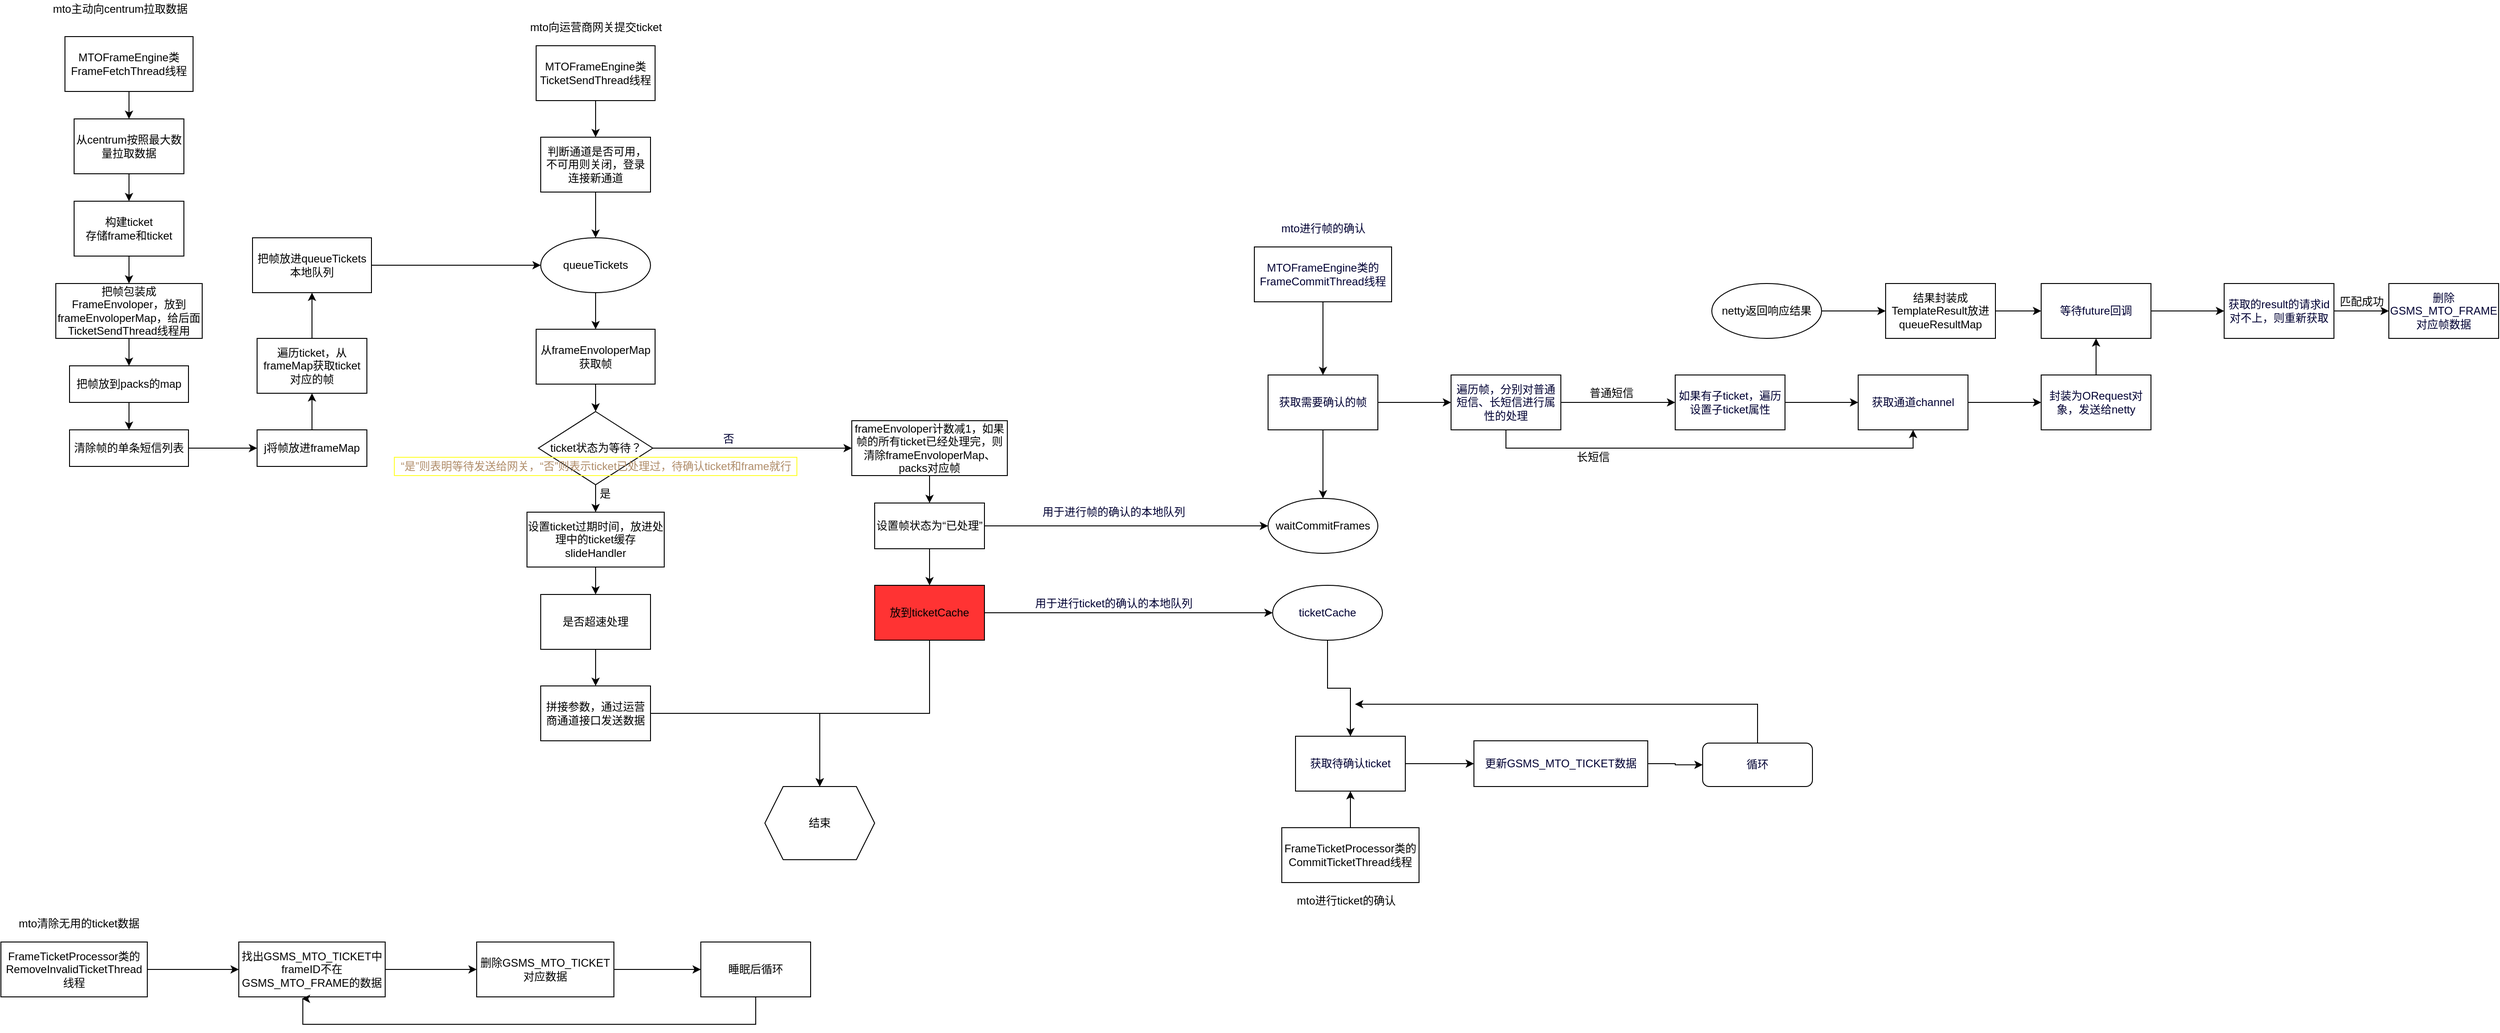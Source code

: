 <mxfile version="16.4.11" type="github">
  <diagram id="jcY7ooaBt1fVpuYnFyNR" name="Page-1">
    <mxGraphModel dx="2249" dy="762" grid="1" gridSize="10" guides="1" tooltips="1" connect="1" arrows="1" fold="1" page="1" pageScale="1" pageWidth="827" pageHeight="1169" math="0" shadow="0">
      <root>
        <mxCell id="0" />
        <mxCell id="1" parent="0" />
        <mxCell id="A4tvJZTRH_C_EzSOmPlB-1" value="mto主动向centrum拉取数据" style="text;html=1;align=center;verticalAlign=middle;resizable=0;points=[];autosize=1;strokeColor=none;fillColor=none;" vertex="1" parent="1">
          <mxGeometry x="-20" y="50" width="160" height="20" as="geometry" />
        </mxCell>
        <mxCell id="A4tvJZTRH_C_EzSOmPlB-4" value="" style="edgeStyle=orthogonalEdgeStyle;rounded=0;orthogonalLoop=1;jettySize=auto;html=1;" edge="1" parent="1" source="A4tvJZTRH_C_EzSOmPlB-2" target="A4tvJZTRH_C_EzSOmPlB-3">
          <mxGeometry relative="1" as="geometry" />
        </mxCell>
        <mxCell id="A4tvJZTRH_C_EzSOmPlB-2" value="MTOFrameEngine类FrameFetchThread线程" style="whiteSpace=wrap;html=1;" vertex="1" parent="1">
          <mxGeometry y="90" width="140" height="60" as="geometry" />
        </mxCell>
        <mxCell id="A4tvJZTRH_C_EzSOmPlB-6" value="" style="edgeStyle=orthogonalEdgeStyle;rounded=0;orthogonalLoop=1;jettySize=auto;html=1;" edge="1" parent="1" source="A4tvJZTRH_C_EzSOmPlB-3" target="A4tvJZTRH_C_EzSOmPlB-5">
          <mxGeometry relative="1" as="geometry" />
        </mxCell>
        <mxCell id="A4tvJZTRH_C_EzSOmPlB-3" value="从centrum按照最大数量拉取数据" style="whiteSpace=wrap;html=1;" vertex="1" parent="1">
          <mxGeometry x="10" y="180" width="120" height="60" as="geometry" />
        </mxCell>
        <mxCell id="A4tvJZTRH_C_EzSOmPlB-8" value="" style="edgeStyle=orthogonalEdgeStyle;rounded=0;orthogonalLoop=1;jettySize=auto;html=1;" edge="1" parent="1" source="A4tvJZTRH_C_EzSOmPlB-5" target="A4tvJZTRH_C_EzSOmPlB-7">
          <mxGeometry relative="1" as="geometry" />
        </mxCell>
        <mxCell id="A4tvJZTRH_C_EzSOmPlB-5" value="构建ticket&lt;br&gt;存储frame和ticket" style="whiteSpace=wrap;html=1;" vertex="1" parent="1">
          <mxGeometry x="10" y="270" width="120" height="60" as="geometry" />
        </mxCell>
        <mxCell id="A4tvJZTRH_C_EzSOmPlB-10" value="" style="edgeStyle=orthogonalEdgeStyle;rounded=0;orthogonalLoop=1;jettySize=auto;html=1;" edge="1" parent="1" source="A4tvJZTRH_C_EzSOmPlB-7" target="A4tvJZTRH_C_EzSOmPlB-9">
          <mxGeometry relative="1" as="geometry" />
        </mxCell>
        <mxCell id="A4tvJZTRH_C_EzSOmPlB-7" value="把帧包装成FrameEnvoloper，放到frameEnvoloperMap，给后面TicketSendThread线程用" style="whiteSpace=wrap;html=1;" vertex="1" parent="1">
          <mxGeometry x="-10" y="360" width="160" height="60" as="geometry" />
        </mxCell>
        <mxCell id="A4tvJZTRH_C_EzSOmPlB-12" value="" style="edgeStyle=orthogonalEdgeStyle;rounded=0;orthogonalLoop=1;jettySize=auto;html=1;" edge="1" parent="1" source="A4tvJZTRH_C_EzSOmPlB-9" target="A4tvJZTRH_C_EzSOmPlB-11">
          <mxGeometry relative="1" as="geometry" />
        </mxCell>
        <mxCell id="A4tvJZTRH_C_EzSOmPlB-9" value="把帧放到packs的map" style="whiteSpace=wrap;html=1;" vertex="1" parent="1">
          <mxGeometry x="5" y="450" width="130" height="40" as="geometry" />
        </mxCell>
        <mxCell id="A4tvJZTRH_C_EzSOmPlB-14" value="" style="edgeStyle=orthogonalEdgeStyle;rounded=0;orthogonalLoop=1;jettySize=auto;html=1;" edge="1" parent="1" source="A4tvJZTRH_C_EzSOmPlB-11" target="A4tvJZTRH_C_EzSOmPlB-13">
          <mxGeometry relative="1" as="geometry" />
        </mxCell>
        <mxCell id="A4tvJZTRH_C_EzSOmPlB-11" value="清除帧的单条短信列表" style="whiteSpace=wrap;html=1;" vertex="1" parent="1">
          <mxGeometry x="5" y="520" width="130" height="40" as="geometry" />
        </mxCell>
        <mxCell id="A4tvJZTRH_C_EzSOmPlB-16" value="" style="edgeStyle=orthogonalEdgeStyle;rounded=0;orthogonalLoop=1;jettySize=auto;html=1;" edge="1" parent="1" source="A4tvJZTRH_C_EzSOmPlB-13" target="A4tvJZTRH_C_EzSOmPlB-15">
          <mxGeometry relative="1" as="geometry" />
        </mxCell>
        <mxCell id="A4tvJZTRH_C_EzSOmPlB-13" value="j将帧放进frameMap" style="whiteSpace=wrap;html=1;" vertex="1" parent="1">
          <mxGeometry x="210" y="520" width="120" height="40" as="geometry" />
        </mxCell>
        <mxCell id="A4tvJZTRH_C_EzSOmPlB-18" value="" style="edgeStyle=orthogonalEdgeStyle;rounded=0;orthogonalLoop=1;jettySize=auto;html=1;" edge="1" parent="1" source="A4tvJZTRH_C_EzSOmPlB-15" target="A4tvJZTRH_C_EzSOmPlB-17">
          <mxGeometry relative="1" as="geometry" />
        </mxCell>
        <mxCell id="A4tvJZTRH_C_EzSOmPlB-15" value="遍历ticket，从frameMap获取ticket对应的帧" style="whiteSpace=wrap;html=1;" vertex="1" parent="1">
          <mxGeometry x="210" y="420" width="120" height="60" as="geometry" />
        </mxCell>
        <mxCell id="A4tvJZTRH_C_EzSOmPlB-20" value="" style="edgeStyle=orthogonalEdgeStyle;rounded=0;orthogonalLoop=1;jettySize=auto;html=1;" edge="1" parent="1" source="A4tvJZTRH_C_EzSOmPlB-17" target="A4tvJZTRH_C_EzSOmPlB-19">
          <mxGeometry relative="1" as="geometry" />
        </mxCell>
        <mxCell id="A4tvJZTRH_C_EzSOmPlB-17" value="把帧放进queueTickets本地队列" style="whiteSpace=wrap;html=1;" vertex="1" parent="1">
          <mxGeometry x="205" y="310" width="130" height="60" as="geometry" />
        </mxCell>
        <mxCell id="A4tvJZTRH_C_EzSOmPlB-30" value="" style="edgeStyle=orthogonalEdgeStyle;rounded=0;orthogonalLoop=1;jettySize=auto;html=1;" edge="1" parent="1" source="A4tvJZTRH_C_EzSOmPlB-19" target="A4tvJZTRH_C_EzSOmPlB-29">
          <mxGeometry relative="1" as="geometry" />
        </mxCell>
        <mxCell id="A4tvJZTRH_C_EzSOmPlB-19" value="queueTickets" style="ellipse;whiteSpace=wrap;html=1;" vertex="1" parent="1">
          <mxGeometry x="520" y="310" width="120" height="60" as="geometry" />
        </mxCell>
        <mxCell id="A4tvJZTRH_C_EzSOmPlB-24" value="" style="edgeStyle=orthogonalEdgeStyle;rounded=0;orthogonalLoop=1;jettySize=auto;html=1;" edge="1" parent="1" source="A4tvJZTRH_C_EzSOmPlB-21" target="A4tvJZTRH_C_EzSOmPlB-19">
          <mxGeometry relative="1" as="geometry" />
        </mxCell>
        <mxCell id="A4tvJZTRH_C_EzSOmPlB-21" value="&amp;nbsp;判断通道是否可用，不可用则关闭，登录连接新通道" style="whiteSpace=wrap;html=1;" vertex="1" parent="1">
          <mxGeometry x="520" y="200" width="120" height="60" as="geometry" />
        </mxCell>
        <mxCell id="A4tvJZTRH_C_EzSOmPlB-27" value="" style="edgeStyle=orthogonalEdgeStyle;rounded=0;orthogonalLoop=1;jettySize=auto;html=1;" edge="1" parent="1" source="A4tvJZTRH_C_EzSOmPlB-26" target="A4tvJZTRH_C_EzSOmPlB-21">
          <mxGeometry relative="1" as="geometry" />
        </mxCell>
        <mxCell id="A4tvJZTRH_C_EzSOmPlB-26" value="MTOFrameEngine类TicketSendThread线程" style="whiteSpace=wrap;html=1;" vertex="1" parent="1">
          <mxGeometry x="515" y="100" width="130" height="60" as="geometry" />
        </mxCell>
        <mxCell id="A4tvJZTRH_C_EzSOmPlB-28" value="mto向运营商网关提交ticket" style="text;html=1;align=center;verticalAlign=middle;resizable=0;points=[];autosize=1;strokeColor=none;fillColor=none;" vertex="1" parent="1">
          <mxGeometry x="500" y="70" width="160" height="20" as="geometry" />
        </mxCell>
        <mxCell id="A4tvJZTRH_C_EzSOmPlB-32" value="" style="edgeStyle=orthogonalEdgeStyle;rounded=0;orthogonalLoop=1;jettySize=auto;html=1;" edge="1" parent="1" source="A4tvJZTRH_C_EzSOmPlB-29" target="A4tvJZTRH_C_EzSOmPlB-31">
          <mxGeometry relative="1" as="geometry" />
        </mxCell>
        <mxCell id="A4tvJZTRH_C_EzSOmPlB-29" value="从frameEnvoloperMap获取帧" style="whiteSpace=wrap;html=1;" vertex="1" parent="1">
          <mxGeometry x="515" y="410" width="130" height="60" as="geometry" />
        </mxCell>
        <mxCell id="A4tvJZTRH_C_EzSOmPlB-34" value="" style="edgeStyle=orthogonalEdgeStyle;rounded=0;orthogonalLoop=1;jettySize=auto;html=1;" edge="1" parent="1" source="A4tvJZTRH_C_EzSOmPlB-31" target="A4tvJZTRH_C_EzSOmPlB-33">
          <mxGeometry relative="1" as="geometry" />
        </mxCell>
        <mxCell id="A4tvJZTRH_C_EzSOmPlB-42" value="" style="edgeStyle=orthogonalEdgeStyle;rounded=0;orthogonalLoop=1;jettySize=auto;html=1;fontColor=#00FF00;" edge="1" parent="1" source="A4tvJZTRH_C_EzSOmPlB-31" target="A4tvJZTRH_C_EzSOmPlB-41">
          <mxGeometry relative="1" as="geometry" />
        </mxCell>
        <mxCell id="A4tvJZTRH_C_EzSOmPlB-31" value="ticket状态为等待？" style="rhombus;whiteSpace=wrap;html=1;" vertex="1" parent="1">
          <mxGeometry x="517.5" y="500" width="125" height="80" as="geometry" />
        </mxCell>
        <mxCell id="A4tvJZTRH_C_EzSOmPlB-36" value="" style="edgeStyle=orthogonalEdgeStyle;rounded=0;orthogonalLoop=1;jettySize=auto;html=1;" edge="1" parent="1" source="A4tvJZTRH_C_EzSOmPlB-33" target="A4tvJZTRH_C_EzSOmPlB-35">
          <mxGeometry relative="1" as="geometry" />
        </mxCell>
        <mxCell id="A4tvJZTRH_C_EzSOmPlB-33" value="设置ticket过期时间，放进处理中的ticket缓存slideHandler" style="whiteSpace=wrap;html=1;" vertex="1" parent="1">
          <mxGeometry x="505" y="610" width="150" height="60" as="geometry" />
        </mxCell>
        <mxCell id="A4tvJZTRH_C_EzSOmPlB-38" value="" style="edgeStyle=orthogonalEdgeStyle;rounded=0;orthogonalLoop=1;jettySize=auto;html=1;" edge="1" parent="1" source="A4tvJZTRH_C_EzSOmPlB-35" target="A4tvJZTRH_C_EzSOmPlB-37">
          <mxGeometry relative="1" as="geometry" />
        </mxCell>
        <mxCell id="A4tvJZTRH_C_EzSOmPlB-35" value="是否超速处理" style="whiteSpace=wrap;html=1;" vertex="1" parent="1">
          <mxGeometry x="520" y="700" width="120" height="60" as="geometry" />
        </mxCell>
        <mxCell id="A4tvJZTRH_C_EzSOmPlB-49" value="" style="edgeStyle=orthogonalEdgeStyle;rounded=0;orthogonalLoop=1;jettySize=auto;html=1;fontColor=#000033;" edge="1" parent="1" source="A4tvJZTRH_C_EzSOmPlB-37" target="A4tvJZTRH_C_EzSOmPlB-48">
          <mxGeometry relative="1" as="geometry" />
        </mxCell>
        <mxCell id="A4tvJZTRH_C_EzSOmPlB-37" value="拼接参数，通过运营商通道接口发送数据" style="whiteSpace=wrap;html=1;" vertex="1" parent="1">
          <mxGeometry x="520" y="800" width="120" height="60" as="geometry" />
        </mxCell>
        <mxCell id="A4tvJZTRH_C_EzSOmPlB-39" value="是" style="text;html=1;align=center;verticalAlign=middle;resizable=0;points=[];autosize=1;strokeColor=none;fillColor=none;" vertex="1" parent="1">
          <mxGeometry x="575" y="580" width="30" height="20" as="geometry" />
        </mxCell>
        <mxCell id="A4tvJZTRH_C_EzSOmPlB-40" value="&lt;font color=&quot;#b08d6a&quot;&gt;“是”则表明等待发送给网关，“否”则表示ticket已处理过，待确认ticket和frame就行&lt;/font&gt;" style="text;html=1;align=center;verticalAlign=middle;resizable=0;points=[];autosize=1;strokeColor=#FFFF33;fillColor=none;" vertex="1" parent="1">
          <mxGeometry x="360" y="550" width="440" height="20" as="geometry" />
        </mxCell>
        <mxCell id="A4tvJZTRH_C_EzSOmPlB-45" value="" style="edgeStyle=orthogonalEdgeStyle;rounded=0;orthogonalLoop=1;jettySize=auto;html=1;fontColor=#000033;" edge="1" parent="1" source="A4tvJZTRH_C_EzSOmPlB-41" target="A4tvJZTRH_C_EzSOmPlB-44">
          <mxGeometry relative="1" as="geometry" />
        </mxCell>
        <mxCell id="A4tvJZTRH_C_EzSOmPlB-41" value="frameEnvoloper计数减1，如果帧的所有ticket已经处理完，则清除frameEnvoloperMap、packs对应帧" style="whiteSpace=wrap;html=1;" vertex="1" parent="1">
          <mxGeometry x="860" y="510" width="170" height="60" as="geometry" />
        </mxCell>
        <mxCell id="A4tvJZTRH_C_EzSOmPlB-43" value="&lt;font color=&quot;#000033&quot;&gt;否&lt;/font&gt;" style="text;html=1;align=center;verticalAlign=middle;resizable=0;points=[];autosize=1;strokeColor=none;fillColor=none;fontColor=#00FF00;" vertex="1" parent="1">
          <mxGeometry x="710" y="520" width="30" height="20" as="geometry" />
        </mxCell>
        <mxCell id="A4tvJZTRH_C_EzSOmPlB-47" value="" style="edgeStyle=orthogonalEdgeStyle;rounded=0;orthogonalLoop=1;jettySize=auto;html=1;fontColor=#000033;" edge="1" parent="1" source="A4tvJZTRH_C_EzSOmPlB-44" target="A4tvJZTRH_C_EzSOmPlB-46">
          <mxGeometry relative="1" as="geometry" />
        </mxCell>
        <mxCell id="A4tvJZTRH_C_EzSOmPlB-52" value="" style="edgeStyle=orthogonalEdgeStyle;rounded=0;orthogonalLoop=1;jettySize=auto;html=1;fontColor=#000033;entryX=0;entryY=0.5;entryDx=0;entryDy=0;" edge="1" parent="1" source="A4tvJZTRH_C_EzSOmPlB-44" target="A4tvJZTRH_C_EzSOmPlB-55">
          <mxGeometry relative="1" as="geometry">
            <mxPoint x="1085" y="625" as="targetPoint" />
          </mxGeometry>
        </mxCell>
        <mxCell id="A4tvJZTRH_C_EzSOmPlB-44" value="设置帧状态为“已处理”" style="whiteSpace=wrap;html=1;fillColor=#FFFFFF;" vertex="1" parent="1">
          <mxGeometry x="885" y="600" width="120" height="50" as="geometry" />
        </mxCell>
        <mxCell id="A4tvJZTRH_C_EzSOmPlB-50" style="edgeStyle=orthogonalEdgeStyle;rounded=0;orthogonalLoop=1;jettySize=auto;html=1;entryX=0.5;entryY=0;entryDx=0;entryDy=0;fontColor=#000033;" edge="1" parent="1" source="A4tvJZTRH_C_EzSOmPlB-46" target="A4tvJZTRH_C_EzSOmPlB-48">
          <mxGeometry relative="1" as="geometry" />
        </mxCell>
        <mxCell id="A4tvJZTRH_C_EzSOmPlB-61" style="edgeStyle=orthogonalEdgeStyle;rounded=0;orthogonalLoop=1;jettySize=auto;html=1;exitX=1;exitY=0.5;exitDx=0;exitDy=0;entryX=0;entryY=0.5;entryDx=0;entryDy=0;fontColor=#000033;" edge="1" parent="1" source="A4tvJZTRH_C_EzSOmPlB-46" target="A4tvJZTRH_C_EzSOmPlB-60">
          <mxGeometry relative="1" as="geometry" />
        </mxCell>
        <mxCell id="A4tvJZTRH_C_EzSOmPlB-46" value="放到ticketCache" style="whiteSpace=wrap;html=1;fillColor=#FF3333;" vertex="1" parent="1">
          <mxGeometry x="885" y="690" width="120" height="60" as="geometry" />
        </mxCell>
        <mxCell id="A4tvJZTRH_C_EzSOmPlB-48" value="结束" style="shape=hexagon;perimeter=hexagonPerimeter2;whiteSpace=wrap;html=1;fixedSize=1;" vertex="1" parent="1">
          <mxGeometry x="765" y="910" width="120" height="80" as="geometry" />
        </mxCell>
        <mxCell id="A4tvJZTRH_C_EzSOmPlB-55" value="waitCommitFrames" style="ellipse;whiteSpace=wrap;html=1;fillColor=#FFFFFF;" vertex="1" parent="1">
          <mxGeometry x="1315" y="595" width="120" height="60" as="geometry" />
        </mxCell>
        <mxCell id="A4tvJZTRH_C_EzSOmPlB-57" value="用于进行帧的确认的本地队列" style="text;html=1;align=center;verticalAlign=middle;resizable=0;points=[];autosize=1;strokeColor=none;fillColor=none;fontColor=#000033;" vertex="1" parent="1">
          <mxGeometry x="1061" y="600" width="170" height="20" as="geometry" />
        </mxCell>
        <mxCell id="A4tvJZTRH_C_EzSOmPlB-93" value="" style="edgeStyle=orthogonalEdgeStyle;rounded=0;orthogonalLoop=1;jettySize=auto;html=1;fontColor=#000000;" edge="1" parent="1" source="A4tvJZTRH_C_EzSOmPlB-60" target="A4tvJZTRH_C_EzSOmPlB-92">
          <mxGeometry relative="1" as="geometry" />
        </mxCell>
        <mxCell id="A4tvJZTRH_C_EzSOmPlB-60" value="ticketCache" style="ellipse;whiteSpace=wrap;html=1;fontColor=#000033;strokeColor=#000000;fillColor=#FFFFFF;" vertex="1" parent="1">
          <mxGeometry x="1320" y="690" width="120" height="60" as="geometry" />
        </mxCell>
        <mxCell id="A4tvJZTRH_C_EzSOmPlB-62" value="用于进行ticket的确认的本地队列" style="text;html=1;align=center;verticalAlign=middle;resizable=0;points=[];autosize=1;strokeColor=none;fillColor=none;fontColor=#000033;" vertex="1" parent="1">
          <mxGeometry x="1051" y="700" width="190" height="20" as="geometry" />
        </mxCell>
        <mxCell id="A4tvJZTRH_C_EzSOmPlB-65" value="" style="edgeStyle=orthogonalEdgeStyle;rounded=0;orthogonalLoop=1;jettySize=auto;html=1;fontColor=#000033;" edge="1" parent="1" source="A4tvJZTRH_C_EzSOmPlB-63" target="A4tvJZTRH_C_EzSOmPlB-64">
          <mxGeometry relative="1" as="geometry" />
        </mxCell>
        <mxCell id="A4tvJZTRH_C_EzSOmPlB-63" value="MTOFrameEngine类的FrameCommitThread线程" style="whiteSpace=wrap;html=1;fontColor=#000033;strokeColor=#000000;fillColor=#FFFFFF;" vertex="1" parent="1">
          <mxGeometry x="1300" y="320" width="150" height="60" as="geometry" />
        </mxCell>
        <mxCell id="A4tvJZTRH_C_EzSOmPlB-66" value="" style="edgeStyle=orthogonalEdgeStyle;rounded=0;orthogonalLoop=1;jettySize=auto;html=1;fontColor=#000033;" edge="1" parent="1" source="A4tvJZTRH_C_EzSOmPlB-64" target="A4tvJZTRH_C_EzSOmPlB-55">
          <mxGeometry relative="1" as="geometry" />
        </mxCell>
        <mxCell id="A4tvJZTRH_C_EzSOmPlB-69" value="" style="edgeStyle=orthogonalEdgeStyle;rounded=0;orthogonalLoop=1;jettySize=auto;html=1;fontColor=#B08D6A;" edge="1" parent="1" source="A4tvJZTRH_C_EzSOmPlB-64" target="A4tvJZTRH_C_EzSOmPlB-68">
          <mxGeometry relative="1" as="geometry" />
        </mxCell>
        <mxCell id="A4tvJZTRH_C_EzSOmPlB-64" value="获取需要确认的帧" style="whiteSpace=wrap;html=1;fillColor=#FFFFFF;strokeColor=#000000;fontColor=#000033;" vertex="1" parent="1">
          <mxGeometry x="1315" y="460" width="120" height="60" as="geometry" />
        </mxCell>
        <mxCell id="A4tvJZTRH_C_EzSOmPlB-67" value="mto进行帧的确认" style="text;html=1;align=center;verticalAlign=middle;resizable=0;points=[];autosize=1;strokeColor=none;fillColor=none;fontColor=#000033;" vertex="1" parent="1">
          <mxGeometry x="1320" y="290" width="110" height="20" as="geometry" />
        </mxCell>
        <mxCell id="A4tvJZTRH_C_EzSOmPlB-71" value="" style="edgeStyle=orthogonalEdgeStyle;rounded=0;orthogonalLoop=1;jettySize=auto;html=1;fontColor=#B08D6A;" edge="1" parent="1" source="A4tvJZTRH_C_EzSOmPlB-68" target="A4tvJZTRH_C_EzSOmPlB-70">
          <mxGeometry relative="1" as="geometry" />
        </mxCell>
        <mxCell id="A4tvJZTRH_C_EzSOmPlB-77" style="edgeStyle=orthogonalEdgeStyle;rounded=0;orthogonalLoop=1;jettySize=auto;html=1;exitX=0.5;exitY=1;exitDx=0;exitDy=0;entryX=0.5;entryY=1;entryDx=0;entryDy=0;fontColor=#000000;" edge="1" parent="1" source="A4tvJZTRH_C_EzSOmPlB-68" target="A4tvJZTRH_C_EzSOmPlB-73">
          <mxGeometry relative="1" as="geometry" />
        </mxCell>
        <mxCell id="A4tvJZTRH_C_EzSOmPlB-68" value="遍历帧，分别对普通短信、长短信进行属性的处理" style="whiteSpace=wrap;html=1;fillColor=#FFFFFF;strokeColor=#000000;fontColor=#000033;" vertex="1" parent="1">
          <mxGeometry x="1515" y="460" width="120" height="60" as="geometry" />
        </mxCell>
        <mxCell id="A4tvJZTRH_C_EzSOmPlB-74" value="" style="edgeStyle=orthogonalEdgeStyle;rounded=0;orthogonalLoop=1;jettySize=auto;html=1;fontColor=#000000;" edge="1" parent="1" source="A4tvJZTRH_C_EzSOmPlB-70" target="A4tvJZTRH_C_EzSOmPlB-73">
          <mxGeometry relative="1" as="geometry" />
        </mxCell>
        <mxCell id="A4tvJZTRH_C_EzSOmPlB-70" value="如果有子ticket，遍历设置子ticket属性" style="whiteSpace=wrap;html=1;fillColor=#FFFFFF;strokeColor=#000000;fontColor=#000033;" vertex="1" parent="1">
          <mxGeometry x="1760" y="460" width="120" height="60" as="geometry" />
        </mxCell>
        <mxCell id="A4tvJZTRH_C_EzSOmPlB-72" value="&lt;font color=&quot;#000000&quot;&gt;普通短信&lt;/font&gt;" style="text;html=1;align=center;verticalAlign=middle;resizable=0;points=[];autosize=1;strokeColor=none;fillColor=none;fontColor=#B08D6A;" vertex="1" parent="1">
          <mxGeometry x="1660" y="470" width="60" height="20" as="geometry" />
        </mxCell>
        <mxCell id="A4tvJZTRH_C_EzSOmPlB-76" value="" style="edgeStyle=orthogonalEdgeStyle;rounded=0;orthogonalLoop=1;jettySize=auto;html=1;fontColor=#000000;" edge="1" parent="1" source="A4tvJZTRH_C_EzSOmPlB-73" target="A4tvJZTRH_C_EzSOmPlB-75">
          <mxGeometry relative="1" as="geometry" />
        </mxCell>
        <mxCell id="A4tvJZTRH_C_EzSOmPlB-73" value="获取通道channel" style="whiteSpace=wrap;html=1;fillColor=#FFFFFF;strokeColor=#000000;fontColor=#000033;" vertex="1" parent="1">
          <mxGeometry x="1960" y="460" width="120" height="60" as="geometry" />
        </mxCell>
        <mxCell id="A4tvJZTRH_C_EzSOmPlB-80" value="" style="edgeStyle=orthogonalEdgeStyle;rounded=0;orthogonalLoop=1;jettySize=auto;html=1;fontColor=#000000;" edge="1" parent="1" source="A4tvJZTRH_C_EzSOmPlB-75" target="A4tvJZTRH_C_EzSOmPlB-79">
          <mxGeometry relative="1" as="geometry" />
        </mxCell>
        <mxCell id="A4tvJZTRH_C_EzSOmPlB-75" value="封装为ORequest对象，发送给netty" style="whiteSpace=wrap;html=1;fillColor=#FFFFFF;strokeColor=#000000;fontColor=#000033;" vertex="1" parent="1">
          <mxGeometry x="2160" y="460" width="120" height="60" as="geometry" />
        </mxCell>
        <mxCell id="A4tvJZTRH_C_EzSOmPlB-78" value="长短信" style="text;html=1;align=center;verticalAlign=middle;resizable=0;points=[];autosize=1;strokeColor=none;fillColor=none;fontColor=#000000;" vertex="1" parent="1">
          <mxGeometry x="1645" y="540" width="50" height="20" as="geometry" />
        </mxCell>
        <mxCell id="A4tvJZTRH_C_EzSOmPlB-88" value="" style="edgeStyle=orthogonalEdgeStyle;rounded=0;orthogonalLoop=1;jettySize=auto;html=1;fontColor=#000000;" edge="1" parent="1" source="A4tvJZTRH_C_EzSOmPlB-79" target="A4tvJZTRH_C_EzSOmPlB-87">
          <mxGeometry relative="1" as="geometry" />
        </mxCell>
        <mxCell id="A4tvJZTRH_C_EzSOmPlB-79" value="等待future回调" style="whiteSpace=wrap;html=1;fillColor=#FFFFFF;strokeColor=#000000;fontColor=#000033;" vertex="1" parent="1">
          <mxGeometry x="2160" y="360" width="120" height="60" as="geometry" />
        </mxCell>
        <mxCell id="A4tvJZTRH_C_EzSOmPlB-83" value="" style="edgeStyle=orthogonalEdgeStyle;rounded=0;orthogonalLoop=1;jettySize=auto;html=1;fontColor=#000000;" edge="1" parent="1" source="A4tvJZTRH_C_EzSOmPlB-81" target="A4tvJZTRH_C_EzSOmPlB-82">
          <mxGeometry relative="1" as="geometry" />
        </mxCell>
        <mxCell id="A4tvJZTRH_C_EzSOmPlB-81" value="netty返回响应结果" style="ellipse;whiteSpace=wrap;html=1;fontColor=#000000;strokeColor=#000000;fillColor=#FFFFFF;" vertex="1" parent="1">
          <mxGeometry x="1800" y="360" width="120" height="60" as="geometry" />
        </mxCell>
        <mxCell id="A4tvJZTRH_C_EzSOmPlB-86" value="" style="edgeStyle=orthogonalEdgeStyle;rounded=0;orthogonalLoop=1;jettySize=auto;html=1;fontColor=#000000;" edge="1" parent="1" source="A4tvJZTRH_C_EzSOmPlB-82" target="A4tvJZTRH_C_EzSOmPlB-79">
          <mxGeometry relative="1" as="geometry" />
        </mxCell>
        <mxCell id="A4tvJZTRH_C_EzSOmPlB-82" value="结果封装成TemplateResult放进queueResultMap" style="whiteSpace=wrap;html=1;fillColor=#FFFFFF;strokeColor=#000000;fontColor=#000000;" vertex="1" parent="1">
          <mxGeometry x="1990" y="360" width="120" height="60" as="geometry" />
        </mxCell>
        <mxCell id="A4tvJZTRH_C_EzSOmPlB-90" value="" style="edgeStyle=orthogonalEdgeStyle;rounded=0;orthogonalLoop=1;jettySize=auto;html=1;fontColor=#000000;" edge="1" parent="1" source="A4tvJZTRH_C_EzSOmPlB-87" target="A4tvJZTRH_C_EzSOmPlB-89">
          <mxGeometry relative="1" as="geometry" />
        </mxCell>
        <mxCell id="A4tvJZTRH_C_EzSOmPlB-87" value="获取的result的请求id对不上，则重新获取" style="whiteSpace=wrap;html=1;fillColor=#FFFFFF;strokeColor=#000000;fontColor=#000033;" vertex="1" parent="1">
          <mxGeometry x="2360" y="360" width="120" height="60" as="geometry" />
        </mxCell>
        <mxCell id="A4tvJZTRH_C_EzSOmPlB-89" value="删除GSMS_MTO_FRAME对应帧数据" style="whiteSpace=wrap;html=1;fillColor=#FFFFFF;strokeColor=#000000;fontColor=#000033;" vertex="1" parent="1">
          <mxGeometry x="2540" y="360" width="120" height="60" as="geometry" />
        </mxCell>
        <mxCell id="A4tvJZTRH_C_EzSOmPlB-91" value="匹配成功" style="text;html=1;align=center;verticalAlign=middle;resizable=0;points=[];autosize=1;strokeColor=none;fillColor=none;fontColor=#000000;" vertex="1" parent="1">
          <mxGeometry x="2480" y="370" width="60" height="20" as="geometry" />
        </mxCell>
        <mxCell id="A4tvJZTRH_C_EzSOmPlB-99" value="" style="edgeStyle=orthogonalEdgeStyle;rounded=0;orthogonalLoop=1;jettySize=auto;html=1;fontColor=#000000;" edge="1" parent="1" source="A4tvJZTRH_C_EzSOmPlB-92" target="A4tvJZTRH_C_EzSOmPlB-98">
          <mxGeometry relative="1" as="geometry" />
        </mxCell>
        <mxCell id="A4tvJZTRH_C_EzSOmPlB-92" value="获取待确认ticket" style="whiteSpace=wrap;html=1;fillColor=#FFFFFF;strokeColor=#000000;fontColor=#000033;" vertex="1" parent="1">
          <mxGeometry x="1345" y="855" width="120" height="60" as="geometry" />
        </mxCell>
        <mxCell id="A4tvJZTRH_C_EzSOmPlB-97" value="" style="edgeStyle=orthogonalEdgeStyle;rounded=0;orthogonalLoop=1;jettySize=auto;html=1;fontColor=#000000;" edge="1" parent="1" source="A4tvJZTRH_C_EzSOmPlB-95" target="A4tvJZTRH_C_EzSOmPlB-92">
          <mxGeometry relative="1" as="geometry" />
        </mxCell>
        <mxCell id="A4tvJZTRH_C_EzSOmPlB-95" value="FrameTicketProcessor类的CommitTicketThread线程" style="whiteSpace=wrap;html=1;fontColor=#000000;strokeColor=#000000;fillColor=#FFFFFF;" vertex="1" parent="1">
          <mxGeometry x="1330" y="955" width="150" height="60" as="geometry" />
        </mxCell>
        <mxCell id="A4tvJZTRH_C_EzSOmPlB-96" value="mto进行ticket的确认" style="text;html=1;align=center;verticalAlign=middle;resizable=0;points=[];autosize=1;strokeColor=none;fillColor=none;fontColor=#000000;" vertex="1" parent="1">
          <mxGeometry x="1340" y="1025" width="120" height="20" as="geometry" />
        </mxCell>
        <mxCell id="A4tvJZTRH_C_EzSOmPlB-101" value="" style="edgeStyle=orthogonalEdgeStyle;rounded=0;orthogonalLoop=1;jettySize=auto;html=1;fontColor=#000000;" edge="1" parent="1" source="A4tvJZTRH_C_EzSOmPlB-98" target="A4tvJZTRH_C_EzSOmPlB-100">
          <mxGeometry relative="1" as="geometry" />
        </mxCell>
        <mxCell id="A4tvJZTRH_C_EzSOmPlB-98" value="更新GSMS_MTO_TICKET数据" style="whiteSpace=wrap;html=1;fillColor=#FFFFFF;strokeColor=#000000;fontColor=#000033;" vertex="1" parent="1">
          <mxGeometry x="1540" y="860" width="190" height="50" as="geometry" />
        </mxCell>
        <mxCell id="A4tvJZTRH_C_EzSOmPlB-105" style="edgeStyle=orthogonalEdgeStyle;rounded=0;orthogonalLoop=1;jettySize=auto;html=1;fontColor=#000000;" edge="1" parent="1" source="A4tvJZTRH_C_EzSOmPlB-100">
          <mxGeometry relative="1" as="geometry">
            <mxPoint x="1410" y="820" as="targetPoint" />
            <Array as="points">
              <mxPoint x="1850" y="820" />
            </Array>
          </mxGeometry>
        </mxCell>
        <mxCell id="A4tvJZTRH_C_EzSOmPlB-100" value="循环" style="rounded=1;whiteSpace=wrap;html=1;fillColor=#FFFFFF;strokeColor=#000000;fontColor=#000033;" vertex="1" parent="1">
          <mxGeometry x="1790" y="862.5" width="120" height="47.5" as="geometry" />
        </mxCell>
        <mxCell id="A4tvJZTRH_C_EzSOmPlB-109" value="" style="edgeStyle=orthogonalEdgeStyle;rounded=0;orthogonalLoop=1;jettySize=auto;html=1;fontColor=#000000;" edge="1" parent="1" source="A4tvJZTRH_C_EzSOmPlB-106" target="A4tvJZTRH_C_EzSOmPlB-108">
          <mxGeometry relative="1" as="geometry" />
        </mxCell>
        <mxCell id="A4tvJZTRH_C_EzSOmPlB-106" value="FrameTicketProcessor类的RemoveInvalidTicketThread线程" style="whiteSpace=wrap;html=1;fontColor=#000000;strokeColor=#000000;fillColor=#FFFFFF;" vertex="1" parent="1">
          <mxGeometry x="-70" y="1080" width="160" height="60" as="geometry" />
        </mxCell>
        <mxCell id="A4tvJZTRH_C_EzSOmPlB-107" value="mto清除无用的ticket数据" style="text;html=1;align=center;verticalAlign=middle;resizable=0;points=[];autosize=1;strokeColor=none;fillColor=none;fontColor=#000000;" vertex="1" parent="1">
          <mxGeometry x="-60" y="1050" width="150" height="20" as="geometry" />
        </mxCell>
        <mxCell id="A4tvJZTRH_C_EzSOmPlB-111" value="" style="edgeStyle=orthogonalEdgeStyle;rounded=0;orthogonalLoop=1;jettySize=auto;html=1;fontColor=#000000;" edge="1" parent="1" source="A4tvJZTRH_C_EzSOmPlB-108" target="A4tvJZTRH_C_EzSOmPlB-110">
          <mxGeometry relative="1" as="geometry" />
        </mxCell>
        <mxCell id="A4tvJZTRH_C_EzSOmPlB-108" value="找出GSMS_MTO_TICKET中frameID不在GSMS_MTO_FRAME的数据" style="whiteSpace=wrap;html=1;fillColor=#FFFFFF;strokeColor=#000000;fontColor=#000000;" vertex="1" parent="1">
          <mxGeometry x="190" y="1080" width="160" height="60" as="geometry" />
        </mxCell>
        <mxCell id="A4tvJZTRH_C_EzSOmPlB-113" value="" style="edgeStyle=orthogonalEdgeStyle;rounded=0;orthogonalLoop=1;jettySize=auto;html=1;fontColor=#000000;" edge="1" parent="1" source="A4tvJZTRH_C_EzSOmPlB-110" target="A4tvJZTRH_C_EzSOmPlB-112">
          <mxGeometry relative="1" as="geometry" />
        </mxCell>
        <mxCell id="A4tvJZTRH_C_EzSOmPlB-110" value="删除GSMS_MTO_TICKET对应数据" style="whiteSpace=wrap;html=1;fillColor=#FFFFFF;strokeColor=#000000;fontColor=#000000;" vertex="1" parent="1">
          <mxGeometry x="450" y="1080" width="150" height="60" as="geometry" />
        </mxCell>
        <mxCell id="A4tvJZTRH_C_EzSOmPlB-114" style="edgeStyle=orthogonalEdgeStyle;rounded=0;orthogonalLoop=1;jettySize=auto;html=1;exitX=0.5;exitY=1;exitDx=0;exitDy=0;fontColor=#000000;entryX=0.431;entryY=1.033;entryDx=0;entryDy=0;entryPerimeter=0;" edge="1" parent="1" source="A4tvJZTRH_C_EzSOmPlB-112" target="A4tvJZTRH_C_EzSOmPlB-108">
          <mxGeometry relative="1" as="geometry">
            <mxPoint x="260" y="1150" as="targetPoint" />
            <Array as="points">
              <mxPoint x="755" y="1170" />
              <mxPoint x="260" y="1170" />
            </Array>
          </mxGeometry>
        </mxCell>
        <mxCell id="A4tvJZTRH_C_EzSOmPlB-112" value="睡眠后循环" style="whiteSpace=wrap;html=1;fillColor=#FFFFFF;strokeColor=#000000;fontColor=#000000;" vertex="1" parent="1">
          <mxGeometry x="695" y="1080" width="120" height="60" as="geometry" />
        </mxCell>
      </root>
    </mxGraphModel>
  </diagram>
</mxfile>
